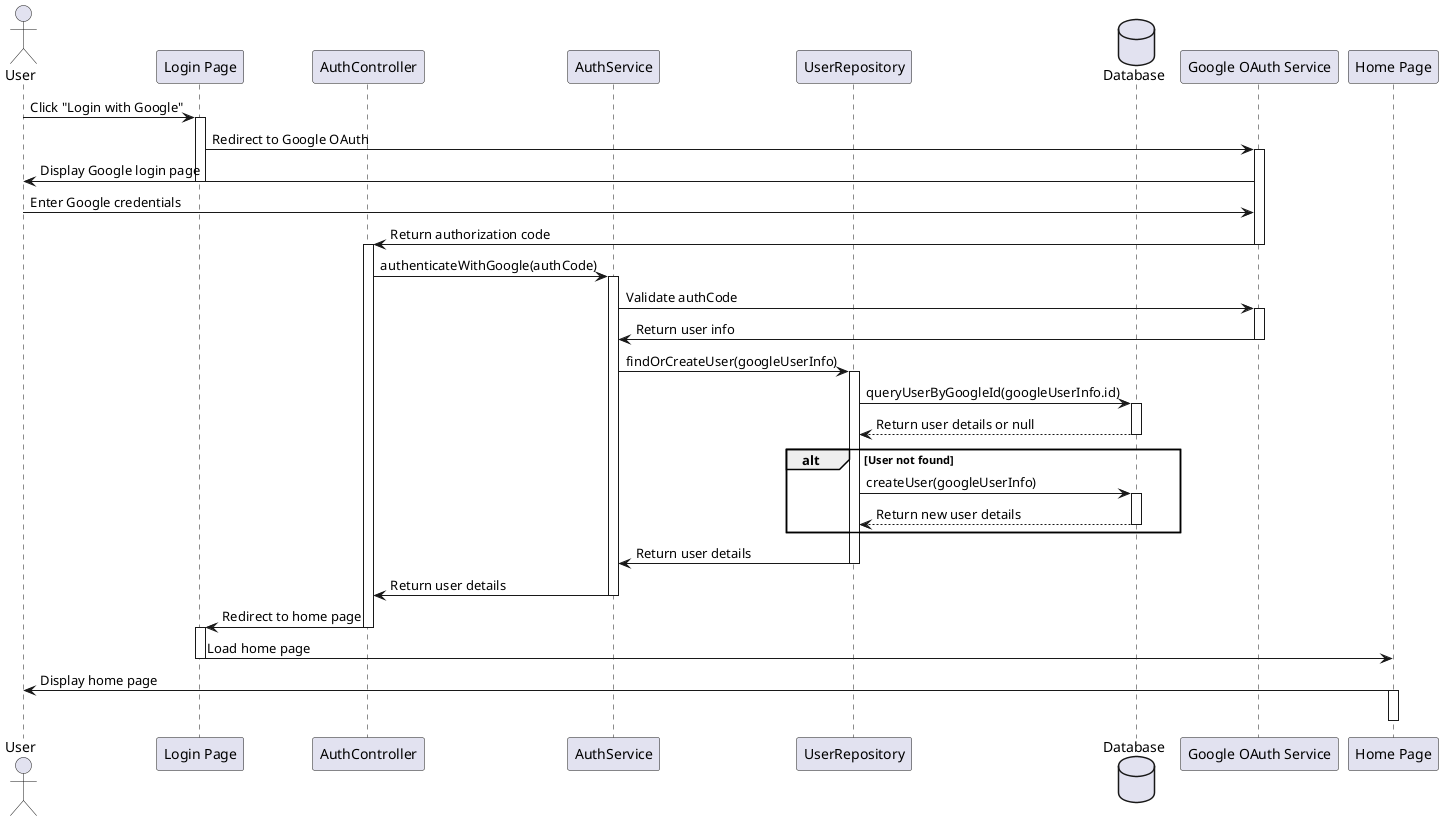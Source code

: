 @startuml

actor User
participant "Login Page" as LoginPage
participant "AuthController" as AuthController
participant "AuthService" as AuthService
participant "UserRepository" as UserRepository
database "Database" as Database
participant "Google OAuth Service" as GoogleOAuthService
participant "Home Page" as HomePage

User -> LoginPage: Click "Login with Google"
activate LoginPage
LoginPage -> GoogleOAuthService: Redirect to Google OAuth
activate GoogleOAuthService
GoogleOAuthService -> User: Display Google login page
deactivate LoginPage
User -> GoogleOAuthService: Enter Google credentials
GoogleOAuthService -> AuthController: Return authorization code
deactivate GoogleOAuthService
activate AuthController
AuthController -> AuthService: authenticateWithGoogle(authCode)
activate AuthService
AuthService -> GoogleOAuthService: Validate authCode
activate GoogleOAuthService
GoogleOAuthService -> AuthService: Return user info
deactivate GoogleOAuthService
AuthService -> UserRepository: findOrCreateUser(googleUserInfo)
activate UserRepository
UserRepository -> Database: queryUserByGoogleId(googleUserInfo.id)
activate Database
Database --> UserRepository: Return user details or null
deactivate Database

alt User not found
    UserRepository -> Database: createUser(googleUserInfo)
    activate Database
    Database --> UserRepository: Return new user details
    deactivate Database
end

UserRepository -> AuthService: Return user details
deactivate UserRepository
AuthService -> AuthController: Return user details
deactivate AuthService
AuthController -> LoginPage: Redirect to home page
deactivate AuthController
activate LoginPage
LoginPage -> HomePage: Load home page
deactivate LoginPage
HomePage -> User: Display home page
activate HomePage
deactivate HomePage

@enduml
